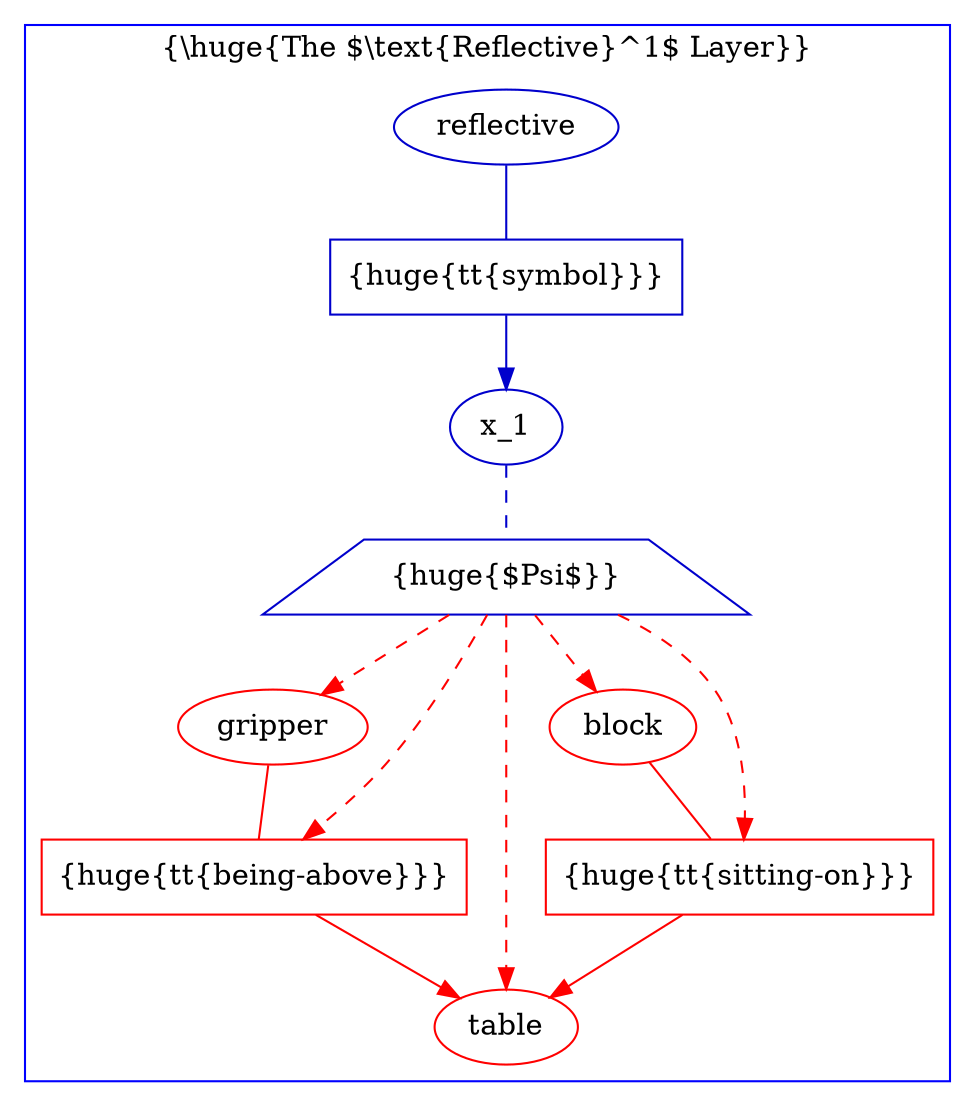 digraph G {

  subgraph cluster_1 {
    label = "{\\huge{The $\\text{Reflective}^1$ Layer}}";
    color=blue
    
    // reflective
    node [fillcolor = white, color = "#0000CC", style = filled];
    edge [color = "#0000CC"];
    
    reflective [texlbl = "{\huge{\tt{Reflective}}}"];
    
    x_1 [texlbl = "{\huge{\tt{Symbol*}}}"];
    
    reflective_symbol_x_1 [shape=box,label="{\huge{\tt{symbol}}}"];
    reflective -> reflective_symbol_x_1 [arrowhead=none];
    reflective_symbol_x_1 -> x_1 [style="-triangle 45"];

    gripper [texlbl = "{\huge{\tt{Gripper}}}",color=red];
    block   [texlbl = "{\huge{\tt{Block}}}",color=red];
    table   [texlbl = "{\huge{\tt{Table}}}",color=red];
    
    gripper_being_above_table [shape=box,label="{\huge{\tt{being-above}}}",color=red];
    gripper -> gripper_being_above_table [arrowhead=none,color=red];
    gripper_being_above_table -> table [style="-triangle 45",color=red];
    
    block_sitting_on_table [shape=box,style=filled,label="{\huge{\tt{sitting-on}}}",color=red];
    block -> block_sitting_on_table [arrowhead=none,color=red];
    block_sitting_on_table -> table [style="-triangle 45",color=red];
    
    // node references
    
    x_1_reflecting [shape=trapezium,style=filled,label="{\huge{$\Psi$}}",nodesep="0.02",margin="0.11,0.055"];
    x_1 -> x_1_reflecting [style=dashed,arrowhead=none];
    x_1_reflecting -> gripper [style="-triangle 45,dashed", color=red];
    x_1_reflecting -> block [style="-triangle 45,dashed", color=red];
    x_1_reflecting -> table [style="-triangle 45,dashed", color=red];
    x_1_reflecting -> gripper_being_above_table [style="-triangle 45,dashed",color=red];
    x_1_reflecting -> block_sitting_on_table [style="-triangle 45,dashed",color=red];
    
  }
}
